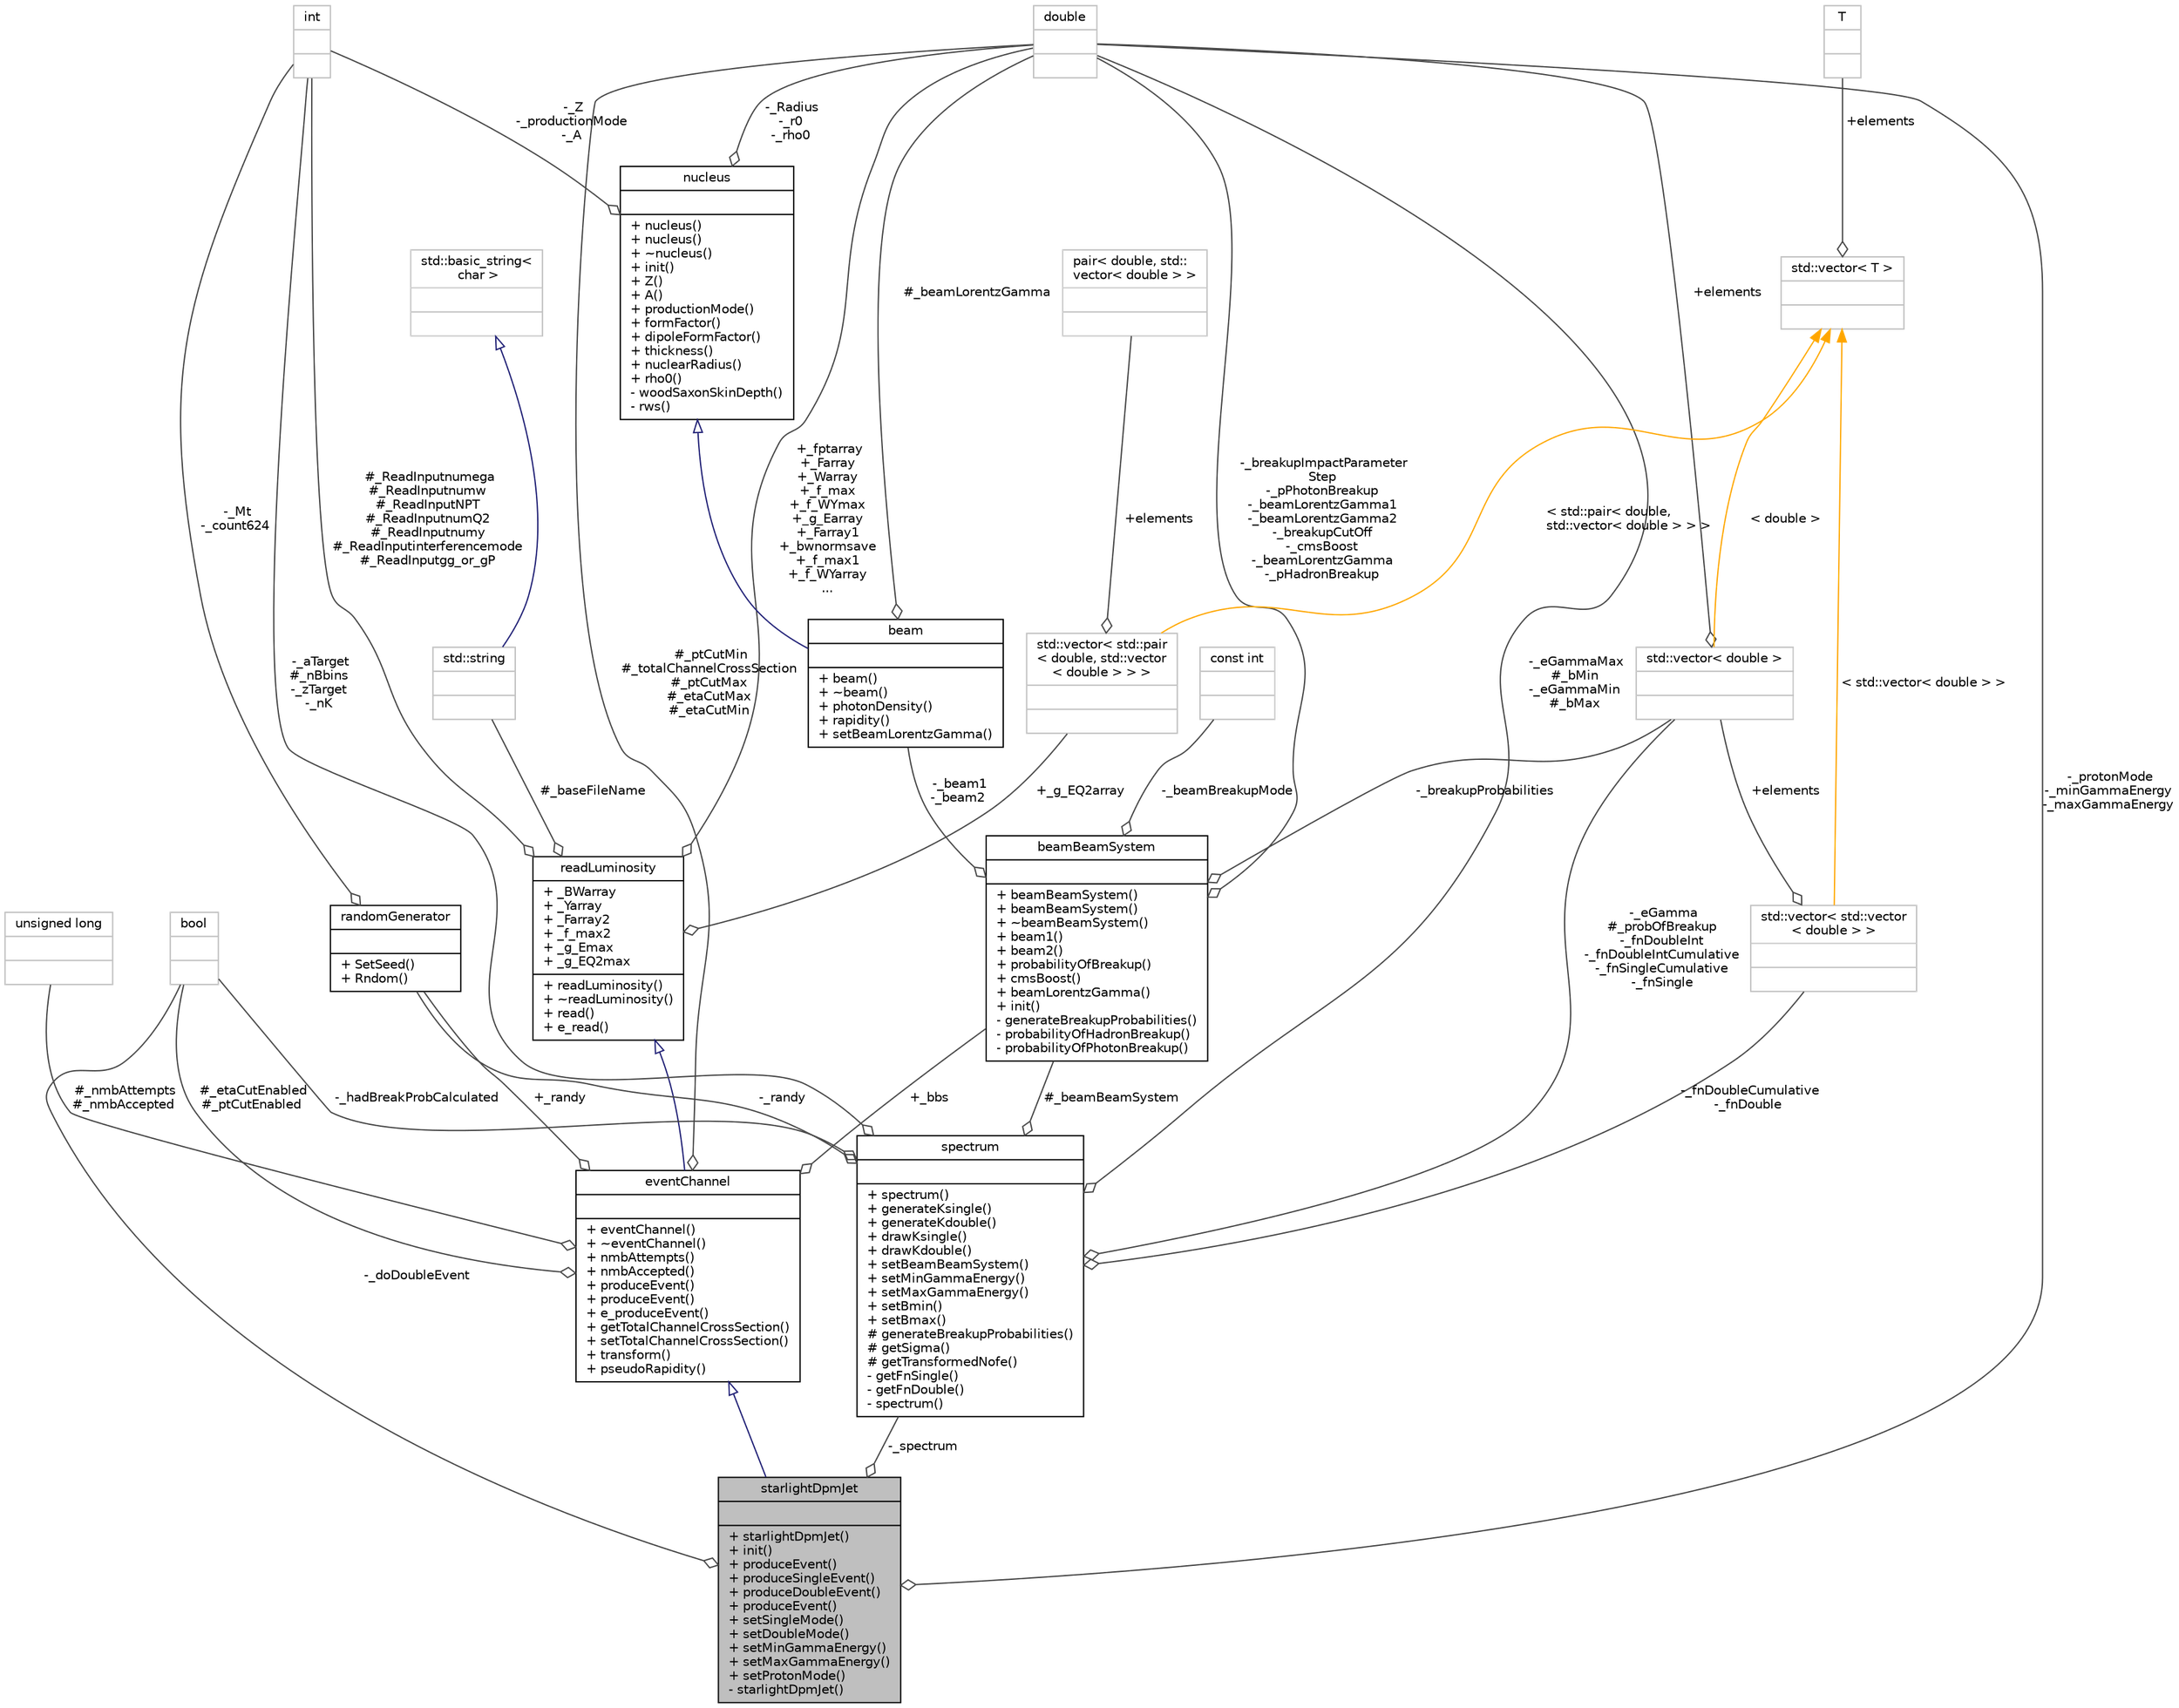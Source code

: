 digraph "starlightDpmJet"
{
 // LATEX_PDF_SIZE
  bgcolor="transparent";
  edge [fontname="Helvetica",fontsize="10",labelfontname="Helvetica",labelfontsize="10"];
  node [fontname="Helvetica",fontsize="10",shape=record];
  Node3 [label="{starlightDpmJet\n||+ starlightDpmJet()\l+ init()\l+ produceEvent()\l+ produceSingleEvent()\l+ produceDoubleEvent()\l+ produceEvent()\l+ setSingleMode()\l+ setDoubleMode()\l+ setMinGammaEnergy()\l+ setMaxGammaEnergy()\l+ setProtonMode()\l- starlightDpmJet()\l}",height=0.2,width=0.4,color="black", fillcolor="grey75", style="filled", fontcolor="black",tooltip=" "];
  Node4 -> Node3 [dir="back",color="midnightblue",fontsize="10",style="solid",arrowtail="onormal",fontname="Helvetica"];
  Node4 [label="{eventChannel\n||+ eventChannel()\l+ ~eventChannel()\l+ nmbAttempts()\l+ nmbAccepted()\l+ produceEvent()\l+ produceEvent()\l+ e_produceEvent()\l+ getTotalChannelCrossSection()\l+ setTotalChannelCrossSection()\l+ transform()\l+ pseudoRapidity()\l}",height=0.2,width=0.4,color="black",URL="$classeventChannel.html",tooltip=" "];
  Node5 -> Node4 [dir="back",color="midnightblue",fontsize="10",style="solid",arrowtail="onormal",fontname="Helvetica"];
  Node5 [label="{readLuminosity\n|+ _BWarray\l+ _Yarray\l+ _Farray2\l+ _f_max2\l+ _g_Emax\l+ _g_EQ2max\l|+ readLuminosity()\l+ ~readLuminosity()\l+ read()\l+ e_read()\l}",height=0.2,width=0.4,color="black",URL="$classreadLuminosity.html",tooltip=" "];
  Node6 -> Node5 [color="grey25",fontsize="10",style="solid",label=" +_fptarray\n+_Farray\n+_Warray\n+_f_max\n+_f_WYmax\n+_g_Earray\n+_Farray1\n+_bwnormsave\n+_f_max1\n+_f_WYarray\n..." ,arrowhead="odiamond",fontname="Helvetica"];
  Node6 [label="{double\n||}",height=0.2,width=0.4,color="grey75",tooltip=" "];
  Node7 -> Node5 [color="grey25",fontsize="10",style="solid",label=" #_ReadInputnumega\n#_ReadInputnumw\n#_ReadInputNPT\n#_ReadInputnumQ2\n#_ReadInputnumy\n#_ReadInputinterferencemode\n#_ReadInputgg_or_gP" ,arrowhead="odiamond",fontname="Helvetica"];
  Node7 [label="{int\n||}",height=0.2,width=0.4,color="grey75",tooltip=" "];
  Node8 -> Node5 [color="grey25",fontsize="10",style="solid",label=" #_baseFileName" ,arrowhead="odiamond",fontname="Helvetica"];
  Node8 [label="{std::string\n||}",height=0.2,width=0.4,color="grey75",tooltip="STL class."];
  Node9 -> Node8 [dir="back",color="midnightblue",fontsize="10",style="solid",arrowtail="onormal",fontname="Helvetica"];
  Node9 [label="{std::basic_string\<\l char \>\n||}",height=0.2,width=0.4,color="grey75",tooltip="STL class."];
  Node10 -> Node5 [color="grey25",fontsize="10",style="solid",label=" +_g_EQ2array" ,arrowhead="odiamond",fontname="Helvetica"];
  Node10 [label="{std::vector\< std::pair\l\< double, std::vector\l\< double \> \> \>\n||}",height=0.2,width=0.4,color="grey75",tooltip=" "];
  Node11 -> Node10 [color="grey25",fontsize="10",style="solid",label=" +elements" ,arrowhead="odiamond",fontname="Helvetica"];
  Node11 [label="{pair\< double, std::\lvector\< double \> \>\n||}",height=0.2,width=0.4,color="grey75",tooltip=" "];
  Node12 -> Node10 [dir="back",color="orange",fontsize="10",style="solid",label=" \< std::pair\< double,\l std::vector\< double \> \> \>" ,fontname="Helvetica"];
  Node12 [label="{std::vector\< T \>\n||}",height=0.2,width=0.4,color="grey75",tooltip="STL class."];
  Node13 -> Node12 [color="grey25",fontsize="10",style="solid",label=" +elements" ,arrowhead="odiamond",fontname="Helvetica"];
  Node13 [label="{T\n||}",height=0.2,width=0.4,color="grey75",tooltip=" "];
  Node14 -> Node4 [color="grey25",fontsize="10",style="solid",label=" #_nmbAttempts\n#_nmbAccepted" ,arrowhead="odiamond",fontname="Helvetica"];
  Node14 [label="{unsigned long\n||}",height=0.2,width=0.4,color="grey75",tooltip=" "];
  Node6 -> Node4 [color="grey25",fontsize="10",style="solid",label=" #_ptCutMin\n#_totalChannelCrossSection\n#_ptCutMax\n#_etaCutMax\n#_etaCutMin" ,arrowhead="odiamond",fontname="Helvetica"];
  Node15 -> Node4 [color="grey25",fontsize="10",style="solid",label=" +_randy" ,arrowhead="odiamond",fontname="Helvetica"];
  Node15 [label="{randomGenerator\n||+ SetSeed()\l+ Rndom()\l}",height=0.2,width=0.4,color="black",URL="$classrandomGenerator.html",tooltip=" "];
  Node7 -> Node15 [color="grey25",fontsize="10",style="solid",label=" -_Mt\n-_count624" ,arrowhead="odiamond",fontname="Helvetica"];
  Node16 -> Node4 [color="grey25",fontsize="10",style="solid",label=" #_etaCutEnabled\n#_ptCutEnabled" ,arrowhead="odiamond",fontname="Helvetica"];
  Node16 [label="{bool\n||}",height=0.2,width=0.4,color="grey75",tooltip=" "];
  Node17 -> Node4 [color="grey25",fontsize="10",style="solid",label=" +_bbs" ,arrowhead="odiamond",fontname="Helvetica"];
  Node17 [label="{beamBeamSystem\n||+ beamBeamSystem()\l+ beamBeamSystem()\l+ ~beamBeamSystem()\l+ beam1()\l+ beam2()\l+ probabilityOfBreakup()\l+ cmsBoost()\l+ beamLorentzGamma()\l+ init()\l- generateBreakupProbabilities()\l- probabilityOfHadronBreakup()\l- probabilityOfPhotonBreakup()\l}",height=0.2,width=0.4,color="black",URL="$classbeamBeamSystem.html",tooltip=" "];
  Node6 -> Node17 [color="grey25",fontsize="10",style="solid",label=" -_breakupImpactParameter\lStep\n-_pPhotonBreakup\n-_beamLorentzGamma1\n-_beamLorentzGamma2\n-_breakupCutOff\n-_cmsBoost\n-_beamLorentzGamma\n-_pHadronBreakup" ,arrowhead="odiamond",fontname="Helvetica"];
  Node18 -> Node17 [color="grey25",fontsize="10",style="solid",label=" -_beamBreakupMode" ,arrowhead="odiamond",fontname="Helvetica"];
  Node18 [label="{const int\n||}",height=0.2,width=0.4,color="grey75",tooltip=" "];
  Node19 -> Node17 [color="grey25",fontsize="10",style="solid",label=" -_beam1\n-_beam2" ,arrowhead="odiamond",fontname="Helvetica"];
  Node19 [label="{beam\n||+ beam()\l+ ~beam()\l+ photonDensity()\l+ rapidity()\l+ setBeamLorentzGamma()\l}",height=0.2,width=0.4,color="black",URL="$classbeam.html",tooltip=" "];
  Node20 -> Node19 [dir="back",color="midnightblue",fontsize="10",style="solid",arrowtail="onormal",fontname="Helvetica"];
  Node20 [label="{nucleus\n||+ nucleus()\l+ nucleus()\l+ ~nucleus()\l+ init()\l+ Z()\l+ A()\l+ productionMode()\l+ formFactor()\l+ dipoleFormFactor()\l+ thickness()\l+ nuclearRadius()\l+ rho0()\l- woodSaxonSkinDepth()\l- rws()\l}",height=0.2,width=0.4,color="black",URL="$classnucleus.html",tooltip=" "];
  Node6 -> Node20 [color="grey25",fontsize="10",style="solid",label=" -_Radius\n-_r0\n-_rho0" ,arrowhead="odiamond",fontname="Helvetica"];
  Node7 -> Node20 [color="grey25",fontsize="10",style="solid",label=" -_Z\n-_productionMode\n-_A" ,arrowhead="odiamond",fontname="Helvetica"];
  Node6 -> Node19 [color="grey25",fontsize="10",style="solid",label=" #_beamLorentzGamma" ,arrowhead="odiamond",fontname="Helvetica"];
  Node21 -> Node17 [color="grey25",fontsize="10",style="solid",label=" -_breakupProbabilities" ,arrowhead="odiamond",fontname="Helvetica"];
  Node21 [label="{std::vector\< double \>\n||}",height=0.2,width=0.4,color="grey75",tooltip=" "];
  Node6 -> Node21 [color="grey25",fontsize="10",style="solid",label=" +elements" ,arrowhead="odiamond",fontname="Helvetica"];
  Node12 -> Node21 [dir="back",color="orange",fontsize="10",style="solid",label=" \< double \>" ,fontname="Helvetica"];
  Node6 -> Node3 [color="grey25",fontsize="10",style="solid",label=" -_protonMode\n-_minGammaEnergy\n-_maxGammaEnergy" ,arrowhead="odiamond",fontname="Helvetica"];
  Node22 -> Node3 [color="grey25",fontsize="10",style="solid",label=" -_spectrum" ,arrowhead="odiamond",fontname="Helvetica"];
  Node22 [label="{spectrum\n||+ spectrum()\l+ generateKsingle()\l+ generateKdouble()\l+ drawKsingle()\l+ drawKdouble()\l+ setBeamBeamSystem()\l+ setMinGammaEnergy()\l+ setMaxGammaEnergy()\l+ setBmin()\l+ setBmax()\l# generateBreakupProbabilities()\l# getSigma()\l# getTransformedNofe()\l- getFnSingle()\l- getFnDouble()\l- spectrum()\l}",height=0.2,width=0.4,color="black",URL="$classspectrum.html",tooltip=" "];
  Node6 -> Node22 [color="grey25",fontsize="10",style="solid",label=" -_eGammaMax\n#_bMin\n-_eGammaMin\n#_bMax" ,arrowhead="odiamond",fontname="Helvetica"];
  Node15 -> Node22 [color="grey25",fontsize="10",style="solid",label=" -_randy" ,arrowhead="odiamond",fontname="Helvetica"];
  Node23 -> Node22 [color="grey25",fontsize="10",style="solid",label=" -_fnDoubleCumulative\n-_fnDouble" ,arrowhead="odiamond",fontname="Helvetica"];
  Node23 [label="{std::vector\< std::vector\l\< double \> \>\n||}",height=0.2,width=0.4,color="grey75",tooltip=" "];
  Node21 -> Node23 [color="grey25",fontsize="10",style="solid",label=" +elements" ,arrowhead="odiamond",fontname="Helvetica"];
  Node12 -> Node23 [dir="back",color="orange",fontsize="10",style="solid",label=" \< std::vector\< double \> \>" ,fontname="Helvetica"];
  Node7 -> Node22 [color="grey25",fontsize="10",style="solid",label=" -_aTarget\n#_nBbins\n-_zTarget\n-_nK" ,arrowhead="odiamond",fontname="Helvetica"];
  Node16 -> Node22 [color="grey25",fontsize="10",style="solid",label=" -_hadBreakProbCalculated" ,arrowhead="odiamond",fontname="Helvetica"];
  Node17 -> Node22 [color="grey25",fontsize="10",style="solid",label=" #_beamBeamSystem" ,arrowhead="odiamond",fontname="Helvetica"];
  Node21 -> Node22 [color="grey25",fontsize="10",style="solid",label=" -_eGamma\n#_probOfBreakup\n-_fnDoubleInt\n-_fnDoubleIntCumulative\n-_fnSingleCumulative\n-_fnSingle" ,arrowhead="odiamond",fontname="Helvetica"];
  Node16 -> Node3 [color="grey25",fontsize="10",style="solid",label=" -_doDoubleEvent" ,arrowhead="odiamond",fontname="Helvetica"];
}

